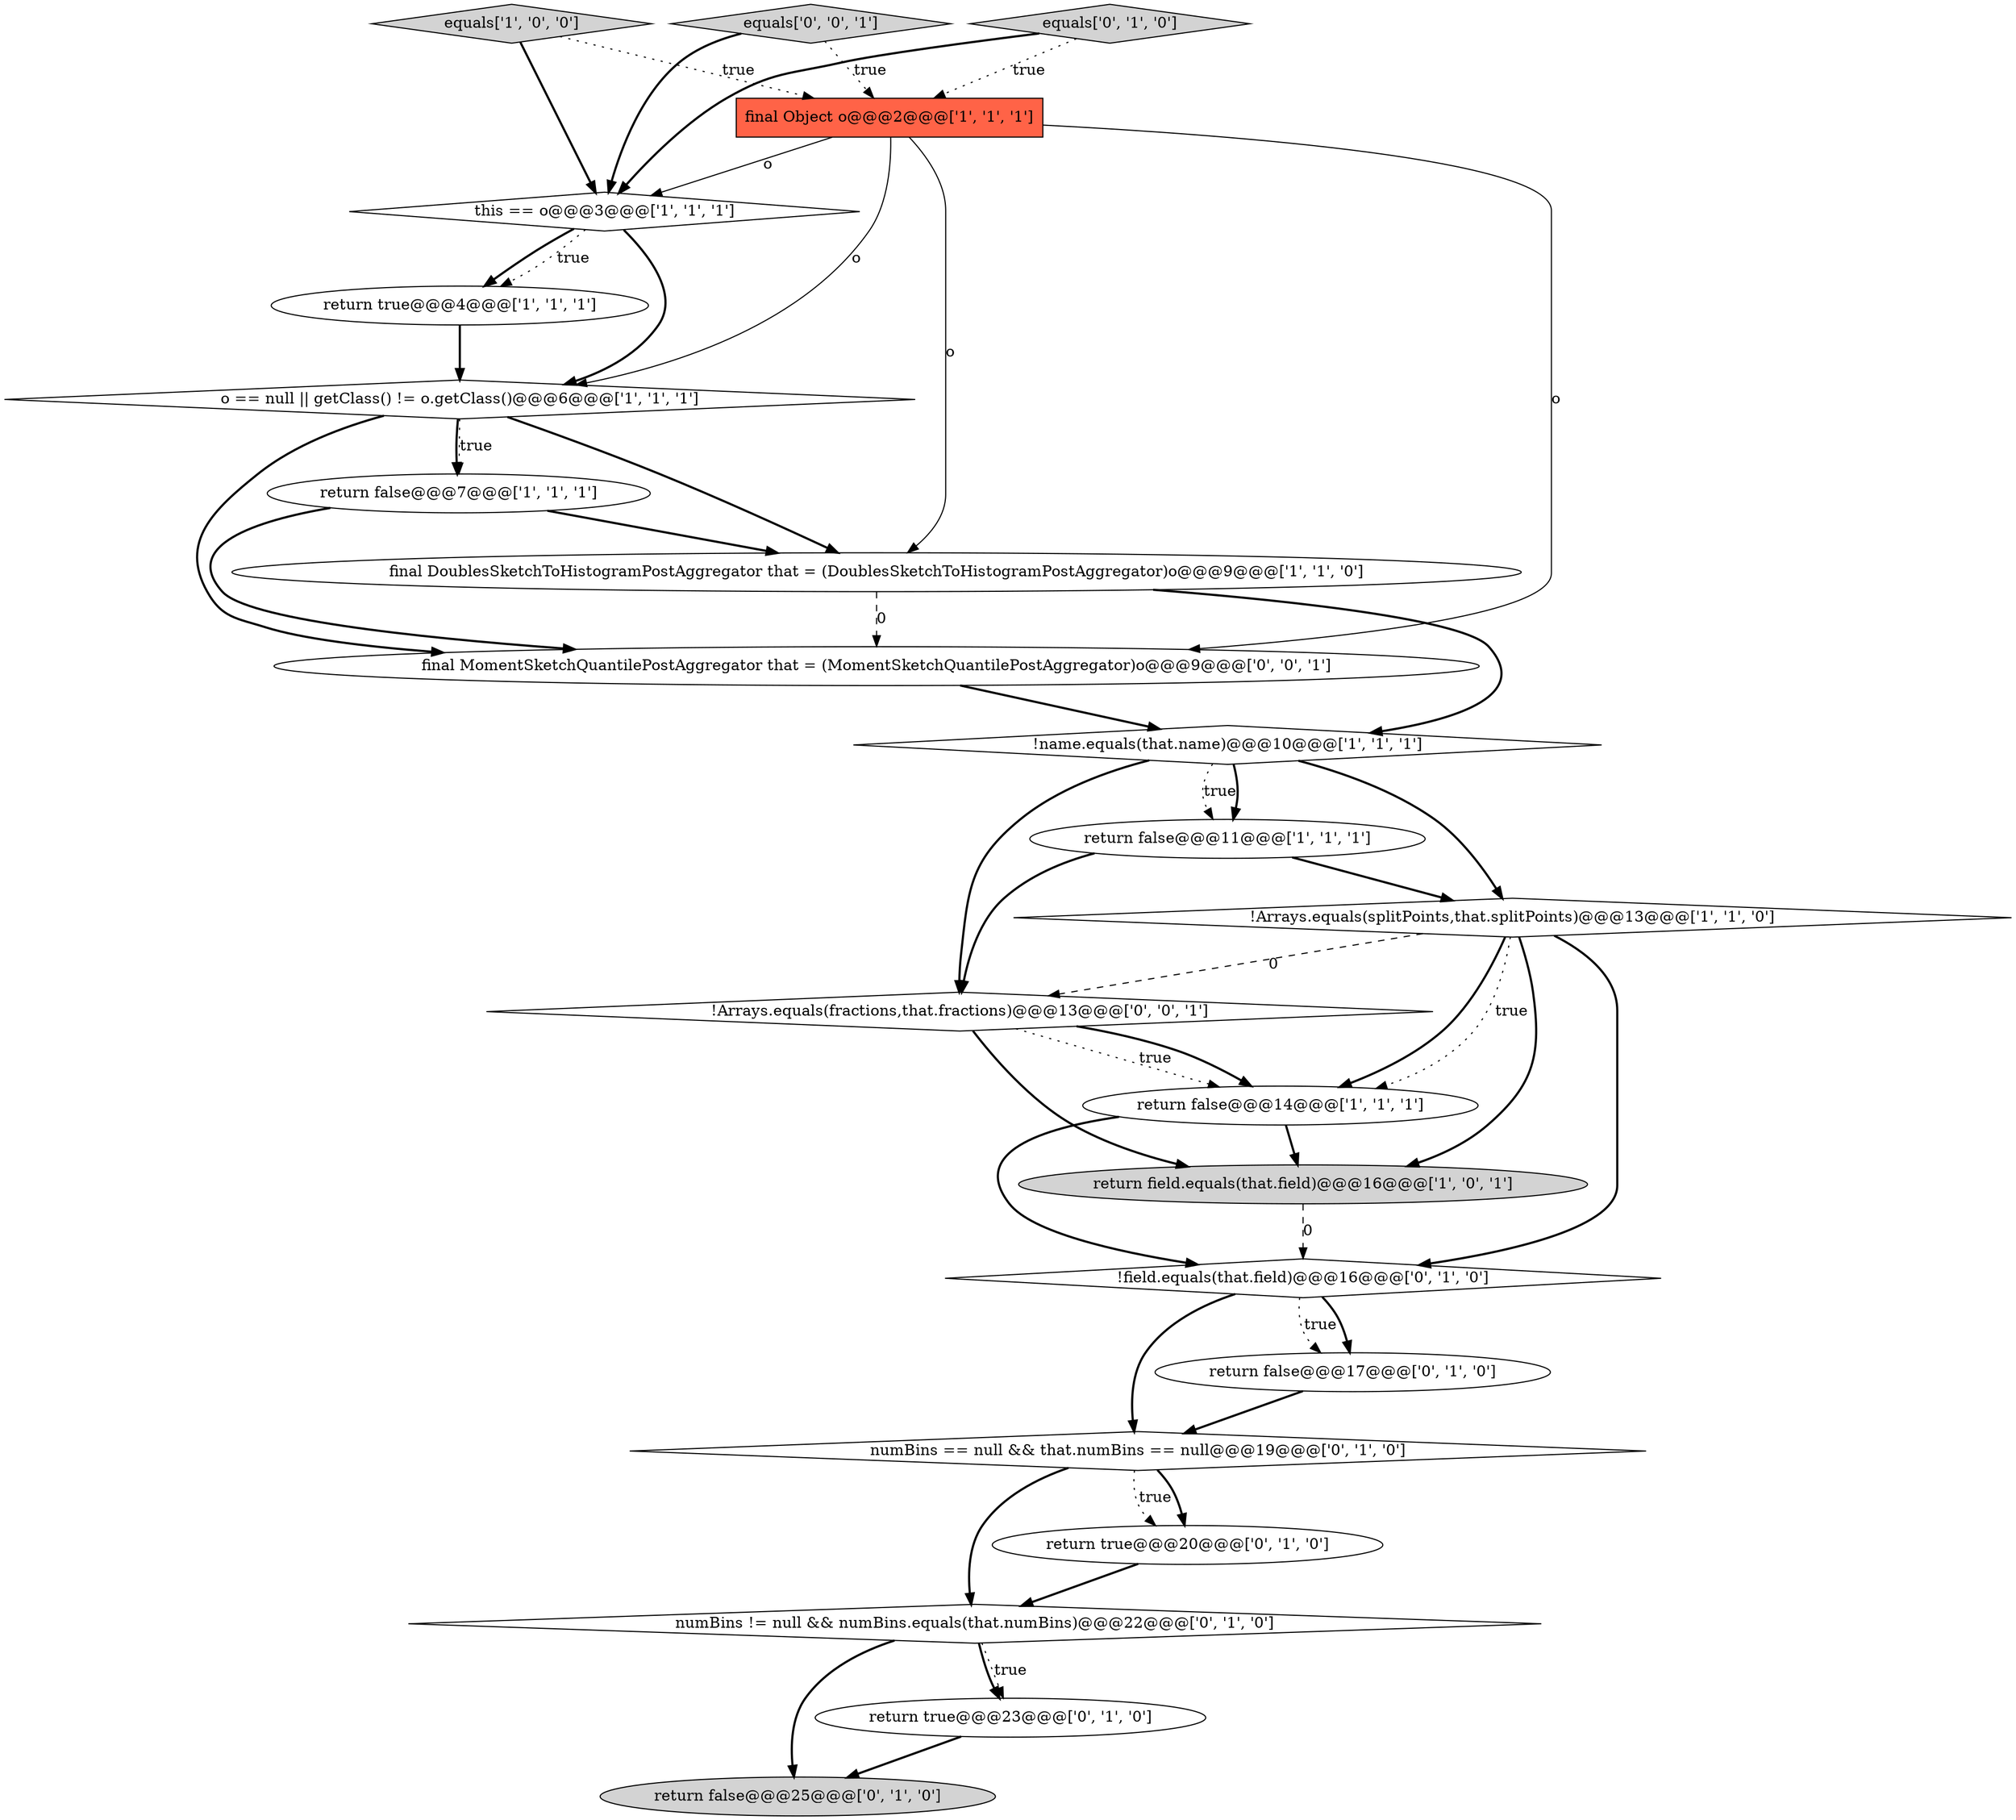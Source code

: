 digraph {
2 [style = filled, label = "return false@@@7@@@['1', '1', '1']", fillcolor = white, shape = ellipse image = "AAA0AAABBB1BBB"];
12 [style = filled, label = "numBins == null && that.numBins == null@@@19@@@['0', '1', '0']", fillcolor = white, shape = diamond image = "AAA1AAABBB2BBB"];
19 [style = filled, label = "numBins != null && numBins.equals(that.numBins)@@@22@@@['0', '1', '0']", fillcolor = white, shape = diamond image = "AAA1AAABBB2BBB"];
22 [style = filled, label = "equals['0', '0', '1']", fillcolor = lightgray, shape = diamond image = "AAA0AAABBB3BBB"];
16 [style = filled, label = "return true@@@23@@@['0', '1', '0']", fillcolor = white, shape = ellipse image = "AAA1AAABBB2BBB"];
20 [style = filled, label = "final MomentSketchQuantilePostAggregator that = (MomentSketchQuantilePostAggregator)o@@@9@@@['0', '0', '1']", fillcolor = white, shape = ellipse image = "AAA0AAABBB3BBB"];
14 [style = filled, label = "return false@@@25@@@['0', '1', '0']", fillcolor = lightgray, shape = ellipse image = "AAA1AAABBB2BBB"];
18 [style = filled, label = "equals['0', '1', '0']", fillcolor = lightgray, shape = diamond image = "AAA0AAABBB2BBB"];
9 [style = filled, label = "return false@@@14@@@['1', '1', '1']", fillcolor = white, shape = ellipse image = "AAA0AAABBB1BBB"];
1 [style = filled, label = "!Arrays.equals(splitPoints,that.splitPoints)@@@13@@@['1', '1', '0']", fillcolor = white, shape = diamond image = "AAA0AAABBB1BBB"];
10 [style = filled, label = "return field.equals(that.field)@@@16@@@['1', '0', '1']", fillcolor = lightgray, shape = ellipse image = "AAA0AAABBB1BBB"];
5 [style = filled, label = "!name.equals(that.name)@@@10@@@['1', '1', '1']", fillcolor = white, shape = diamond image = "AAA0AAABBB1BBB"];
17 [style = filled, label = "!field.equals(that.field)@@@16@@@['0', '1', '0']", fillcolor = white, shape = diamond image = "AAA1AAABBB2BBB"];
3 [style = filled, label = "return false@@@11@@@['1', '1', '1']", fillcolor = white, shape = ellipse image = "AAA0AAABBB1BBB"];
8 [style = filled, label = "this == o@@@3@@@['1', '1', '1']", fillcolor = white, shape = diamond image = "AAA0AAABBB1BBB"];
6 [style = filled, label = "final DoublesSketchToHistogramPostAggregator that = (DoublesSketchToHistogramPostAggregator)o@@@9@@@['1', '1', '0']", fillcolor = white, shape = ellipse image = "AAA0AAABBB1BBB"];
15 [style = filled, label = "return false@@@17@@@['0', '1', '0']", fillcolor = white, shape = ellipse image = "AAA1AAABBB2BBB"];
11 [style = filled, label = "return true@@@4@@@['1', '1', '1']", fillcolor = white, shape = ellipse image = "AAA0AAABBB1BBB"];
7 [style = filled, label = "final Object o@@@2@@@['1', '1', '1']", fillcolor = tomato, shape = box image = "AAA0AAABBB1BBB"];
21 [style = filled, label = "!Arrays.equals(fractions,that.fractions)@@@13@@@['0', '0', '1']", fillcolor = white, shape = diamond image = "AAA0AAABBB3BBB"];
0 [style = filled, label = "o == null || getClass() != o.getClass()@@@6@@@['1', '1', '1']", fillcolor = white, shape = diamond image = "AAA0AAABBB1BBB"];
13 [style = filled, label = "return true@@@20@@@['0', '1', '0']", fillcolor = white, shape = ellipse image = "AAA1AAABBB2BBB"];
4 [style = filled, label = "equals['1', '0', '0']", fillcolor = lightgray, shape = diamond image = "AAA0AAABBB1BBB"];
0->2 [style = dotted, label="true"];
0->6 [style = bold, label=""];
8->11 [style = dotted, label="true"];
22->8 [style = bold, label=""];
1->9 [style = bold, label=""];
1->10 [style = bold, label=""];
6->20 [style = dashed, label="0"];
13->19 [style = bold, label=""];
1->9 [style = dotted, label="true"];
8->0 [style = bold, label=""];
21->9 [style = dotted, label="true"];
15->12 [style = bold, label=""];
5->3 [style = dotted, label="true"];
4->7 [style = dotted, label="true"];
11->0 [style = bold, label=""];
5->1 [style = bold, label=""];
20->5 [style = bold, label=""];
3->21 [style = bold, label=""];
10->17 [style = dashed, label="0"];
12->13 [style = dotted, label="true"];
1->21 [style = dashed, label="0"];
17->12 [style = bold, label=""];
4->8 [style = bold, label=""];
22->7 [style = dotted, label="true"];
21->10 [style = bold, label=""];
3->1 [style = bold, label=""];
12->13 [style = bold, label=""];
19->16 [style = bold, label=""];
8->11 [style = bold, label=""];
19->16 [style = dotted, label="true"];
17->15 [style = dotted, label="true"];
0->20 [style = bold, label=""];
5->21 [style = bold, label=""];
18->7 [style = dotted, label="true"];
17->15 [style = bold, label=""];
9->17 [style = bold, label=""];
2->20 [style = bold, label=""];
16->14 [style = bold, label=""];
7->20 [style = solid, label="o"];
1->17 [style = bold, label=""];
12->19 [style = bold, label=""];
6->5 [style = bold, label=""];
2->6 [style = bold, label=""];
5->3 [style = bold, label=""];
19->14 [style = bold, label=""];
18->8 [style = bold, label=""];
0->2 [style = bold, label=""];
21->9 [style = bold, label=""];
7->6 [style = solid, label="o"];
7->8 [style = solid, label="o"];
9->10 [style = bold, label=""];
7->0 [style = solid, label="o"];
}
